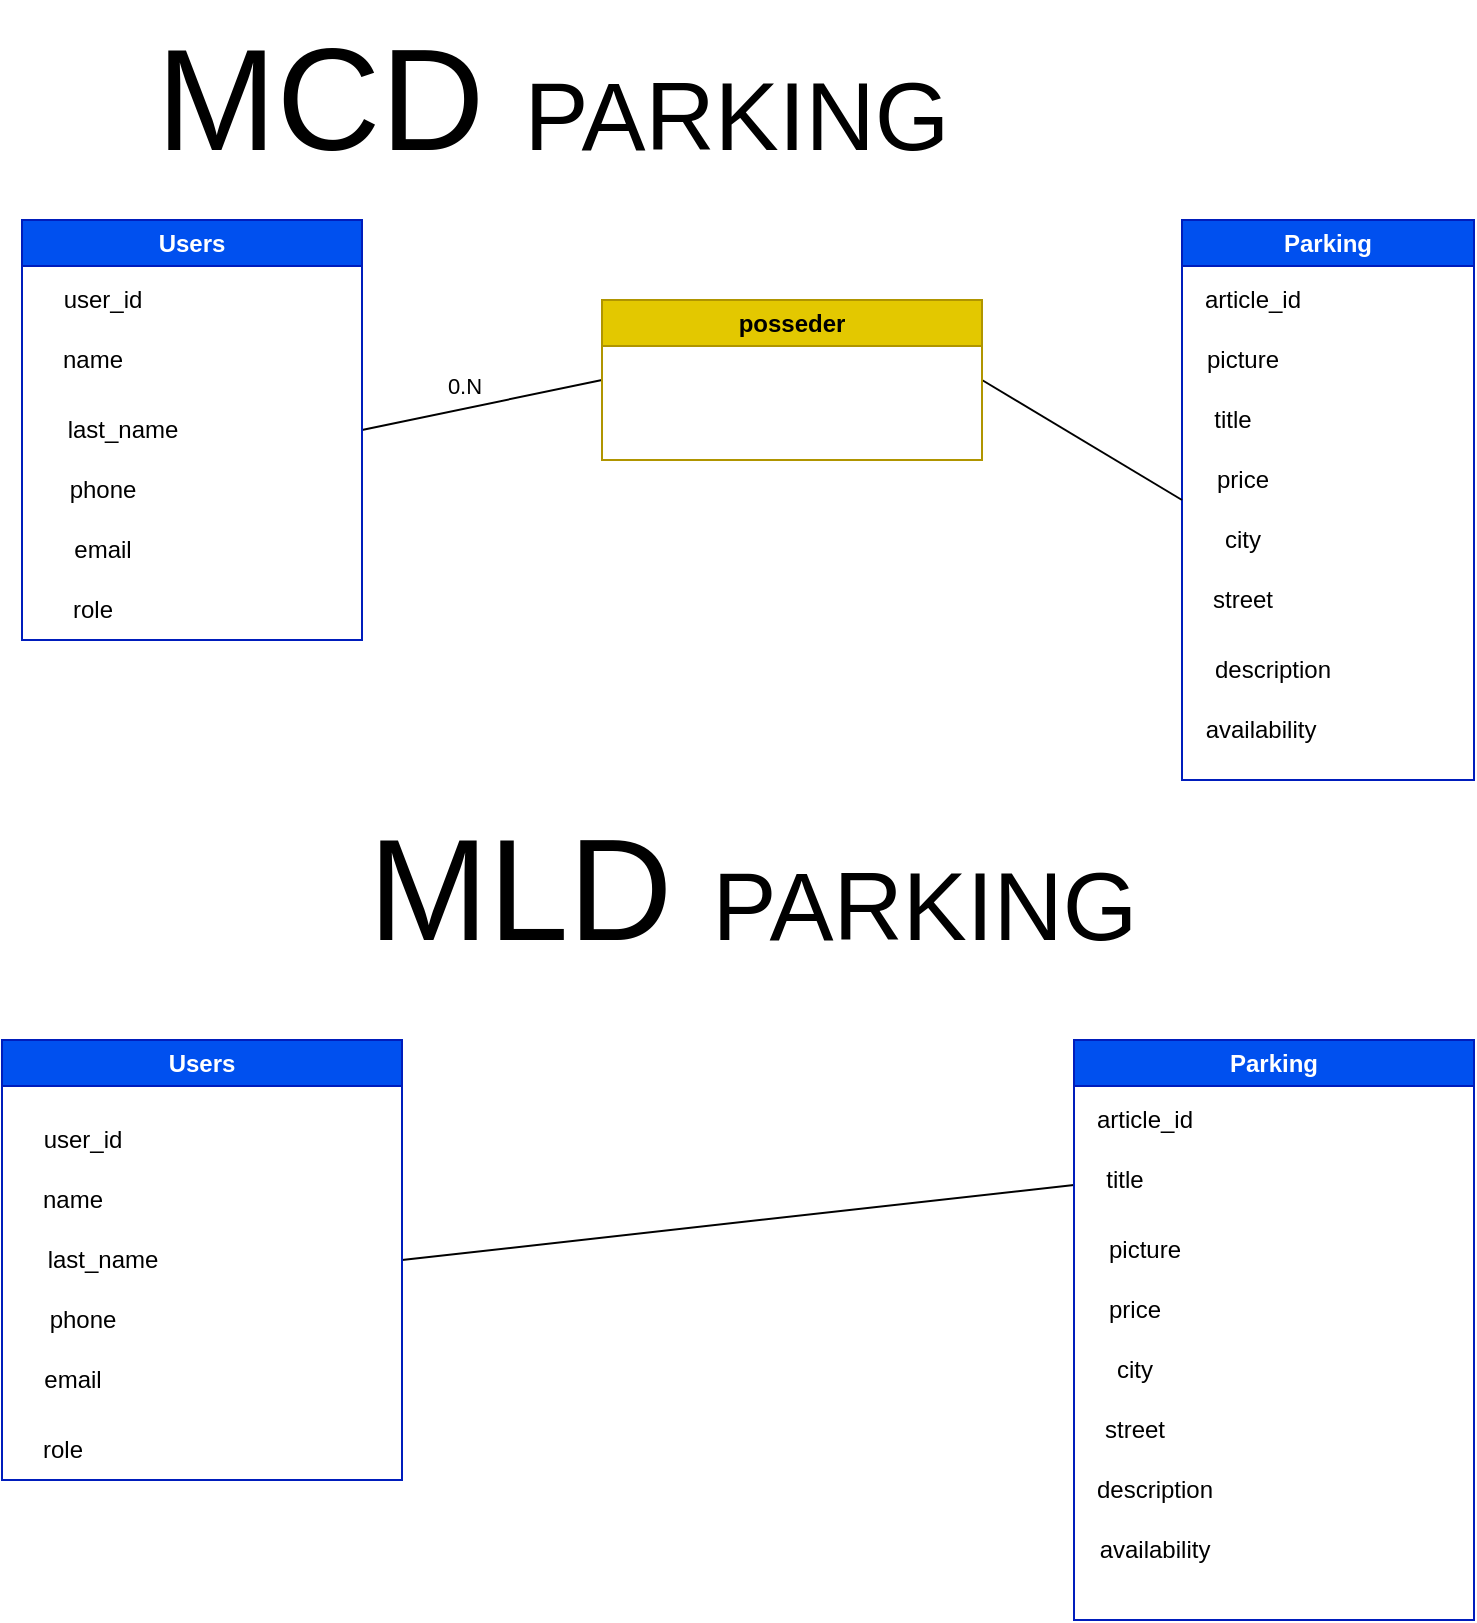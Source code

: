 <mxfile>
    <diagram id="eqbnVeTcjXjihsbE8R2z" name="Page-1">
        <mxGraphModel dx="1272" dy="521" grid="1" gridSize="10" guides="1" tooltips="1" connect="1" arrows="1" fold="1" page="1" pageScale="1" pageWidth="827" pageHeight="1169" math="0" shadow="0">
            <root>
                <mxCell id="0"/>
                <mxCell id="1" parent="0"/>
                <mxCell id="11" style="edgeStyle=none;html=1;exitX=1;exitY=0.5;exitDx=0;exitDy=0;entryX=0;entryY=0.5;entryDx=0;entryDy=0;endArrow=none;endFill=0;" parent="1" source="3" target="10" edge="1">
                    <mxGeometry relative="1" as="geometry"/>
                </mxCell>
                <mxCell id="13" value="0.N" style="edgeLabel;html=1;align=center;verticalAlign=middle;resizable=0;points=[];" parent="11" vertex="1" connectable="0">
                    <mxGeometry x="0.172" y="-1" relative="1" as="geometry">
                        <mxPoint x="-20" y="-9" as="offset"/>
                    </mxGeometry>
                </mxCell>
                <mxCell id="3" value="Users" style="swimlane;whiteSpace=wrap;html=1;fillColor=#0050ef;strokeColor=#001DBC;fontColor=#ffffff;startSize=23;" parent="1" vertex="1">
                    <mxGeometry x="40" y="120" width="170" height="210" as="geometry"/>
                </mxCell>
                <mxCell id="24" value="name" style="text;html=1;align=center;verticalAlign=middle;resizable=0;points=[];autosize=1;strokeColor=none;fillColor=none;fontSize=12;" parent="3" vertex="1">
                    <mxGeometry x="10" y="55" width="50" height="30" as="geometry"/>
                </mxCell>
                <mxCell id="25" value="last_name" style="text;html=1;align=center;verticalAlign=middle;resizable=0;points=[];autosize=1;strokeColor=none;fillColor=none;fontSize=12;" parent="3" vertex="1">
                    <mxGeometry x="10" y="90" width="80" height="30" as="geometry"/>
                </mxCell>
                <mxCell id="26" value="phone" style="text;html=1;align=center;verticalAlign=middle;resizable=0;points=[];autosize=1;strokeColor=none;fillColor=none;fontSize=12;" parent="3" vertex="1">
                    <mxGeometry x="10" y="120" width="60" height="30" as="geometry"/>
                </mxCell>
                <mxCell id="27" value="email" style="text;html=1;align=center;verticalAlign=middle;resizable=0;points=[];autosize=1;strokeColor=none;fillColor=none;fontSize=12;" parent="3" vertex="1">
                    <mxGeometry x="15" y="150" width="50" height="30" as="geometry"/>
                </mxCell>
                <mxCell id="30" value="role" style="text;html=1;align=center;verticalAlign=middle;resizable=0;points=[];autosize=1;strokeColor=none;fillColor=none;fontSize=12;" parent="3" vertex="1">
                    <mxGeometry x="15" y="180" width="40" height="30" as="geometry"/>
                </mxCell>
                <mxCell id="4" value="Parking" style="swimlane;whiteSpace=wrap;html=1;fillColor=#0050ef;fontColor=#ffffff;strokeColor=#001DBC;" parent="1" vertex="1">
                    <mxGeometry x="620" y="120" width="146" height="280" as="geometry"/>
                </mxCell>
                <mxCell id="31" value="article_id" style="text;html=1;align=center;verticalAlign=middle;resizable=0;points=[];autosize=1;strokeColor=none;fillColor=none;fontSize=12;" parent="4" vertex="1">
                    <mxGeometry y="25" width="70" height="30" as="geometry"/>
                </mxCell>
                <mxCell id="33" value="title" style="text;html=1;align=center;verticalAlign=middle;resizable=0;points=[];autosize=1;strokeColor=none;fillColor=none;fontSize=12;" parent="4" vertex="1">
                    <mxGeometry x="5" y="85" width="40" height="30" as="geometry"/>
                </mxCell>
                <mxCell id="35" value="city" style="text;html=1;align=center;verticalAlign=middle;resizable=0;points=[];autosize=1;strokeColor=none;fillColor=none;fontSize=12;" parent="4" vertex="1">
                    <mxGeometry x="10" y="145" width="40" height="30" as="geometry"/>
                </mxCell>
                <mxCell id="34" value="price" style="text;html=1;align=center;verticalAlign=middle;resizable=0;points=[];autosize=1;strokeColor=none;fillColor=none;fontSize=12;" parent="4" vertex="1">
                    <mxGeometry x="5" y="115" width="50" height="30" as="geometry"/>
                </mxCell>
                <mxCell id="39" value="description&lt;br&gt;" style="text;html=1;align=center;verticalAlign=middle;resizable=0;points=[];autosize=1;strokeColor=none;fillColor=none;fontSize=12;" parent="4" vertex="1">
                    <mxGeometry x="5" y="210" width="80" height="30" as="geometry"/>
                </mxCell>
                <mxCell id="57" value="availability" style="text;html=1;align=center;verticalAlign=middle;resizable=0;points=[];autosize=1;strokeColor=none;fillColor=none;" vertex="1" parent="4">
                    <mxGeometry x="-1" y="240" width="80" height="30" as="geometry"/>
                </mxCell>
                <mxCell id="12" style="edgeStyle=none;html=1;exitX=1;exitY=0.5;exitDx=0;exitDy=0;entryX=0;entryY=0.5;entryDx=0;entryDy=0;endArrow=none;endFill=0;" parent="1" source="10" target="4" edge="1">
                    <mxGeometry relative="1" as="geometry"/>
                </mxCell>
                <mxCell id="10" value="posseder" style="swimlane;whiteSpace=wrap;html=1;fillColor=#e3c800;fontColor=#000000;strokeColor=#B09500;" parent="1" vertex="1">
                    <mxGeometry x="330" y="160" width="190" height="80" as="geometry"/>
                </mxCell>
                <mxCell id="14" value="&lt;font style=&quot;font-size: 72px;&quot;&gt;MCD &lt;/font&gt;&lt;font style=&quot;font-size: 48px;&quot;&gt;PARKING&lt;/font&gt;&lt;font style=&quot;font-size: 72px;&quot;&gt;&amp;nbsp;&lt;/font&gt;" style="text;html=1;align=center;verticalAlign=middle;resizable=0;points=[];autosize=1;strokeColor=none;fillColor=none;" parent="1" vertex="1">
                    <mxGeometry x="95" y="10" width="440" height="100" as="geometry"/>
                </mxCell>
                <mxCell id="15" value="MLD &lt;font style=&quot;font-size: 48px;&quot;&gt;PARKING&lt;/font&gt;" style="text;html=1;align=center;verticalAlign=middle;resizable=0;points=[];autosize=1;strokeColor=none;fillColor=none;fontSize=72;" parent="1" vertex="1">
                    <mxGeometry x="200" y="405" width="410" height="100" as="geometry"/>
                </mxCell>
                <mxCell id="56" style="edgeStyle=none;html=1;exitX=1;exitY=0.5;exitDx=0;exitDy=0;entryX=0;entryY=0.25;entryDx=0;entryDy=0;fontSize=48;endArrow=none;endFill=0;" parent="1" source="20" target="21" edge="1">
                    <mxGeometry relative="1" as="geometry"/>
                </mxCell>
                <mxCell id="20" value="Users" style="swimlane;whiteSpace=wrap;html=1;fontSize=12;fillColor=#0050ef;fontColor=#ffffff;strokeColor=#001DBC;" parent="1" vertex="1">
                    <mxGeometry x="30" y="530" width="200" height="220" as="geometry"/>
                </mxCell>
                <mxCell id="42" value="last_name" style="text;html=1;align=center;verticalAlign=middle;resizable=0;points=[];autosize=1;strokeColor=none;fillColor=none;fontSize=12;" parent="20" vertex="1">
                    <mxGeometry x="10" y="95" width="80" height="30" as="geometry"/>
                </mxCell>
                <mxCell id="44" value="email" style="text;html=1;align=center;verticalAlign=middle;resizable=0;points=[];autosize=1;strokeColor=none;fillColor=none;fontSize=12;" parent="20" vertex="1">
                    <mxGeometry x="10" y="155" width="50" height="30" as="geometry"/>
                </mxCell>
                <mxCell id="43" value="phone" style="text;html=1;align=center;verticalAlign=middle;resizable=0;points=[];autosize=1;strokeColor=none;fillColor=none;fontSize=12;" parent="20" vertex="1">
                    <mxGeometry x="10" y="125" width="60" height="30" as="geometry"/>
                </mxCell>
                <mxCell id="45" value="role" style="text;html=1;align=center;verticalAlign=middle;resizable=0;points=[];autosize=1;strokeColor=none;fillColor=none;fontSize=12;" parent="20" vertex="1">
                    <mxGeometry x="10" y="190" width="40" height="30" as="geometry"/>
                </mxCell>
                <mxCell id="41" value="name" style="text;html=1;align=center;verticalAlign=middle;resizable=0;points=[];autosize=1;strokeColor=none;fillColor=none;fontSize=12;" parent="20" vertex="1">
                    <mxGeometry x="10" y="65" width="50" height="30" as="geometry"/>
                </mxCell>
                <mxCell id="40" value="user_id" style="text;html=1;align=center;verticalAlign=middle;resizable=0;points=[];autosize=1;strokeColor=none;fillColor=none;fontSize=12;" parent="20" vertex="1">
                    <mxGeometry x="10" y="35" width="60" height="30" as="geometry"/>
                </mxCell>
                <mxCell id="21" value="Parking" style="swimlane;whiteSpace=wrap;html=1;fontSize=12;startSize=23;fillColor=#0050ef;fontColor=#ffffff;strokeColor=#001DBC;" parent="1" vertex="1">
                    <mxGeometry x="566" y="530" width="200" height="290" as="geometry"/>
                </mxCell>
                <mxCell id="47" value="picture" style="text;html=1;align=center;verticalAlign=middle;resizable=0;points=[];autosize=1;strokeColor=none;fillColor=none;fontSize=12;" parent="21" vertex="1">
                    <mxGeometry x="5" y="90" width="60" height="30" as="geometry"/>
                </mxCell>
                <mxCell id="46" value="article_id" style="text;html=1;align=center;verticalAlign=middle;resizable=0;points=[];autosize=1;strokeColor=none;fillColor=none;fontSize=12;" parent="21" vertex="1">
                    <mxGeometry y="25" width="70" height="30" as="geometry"/>
                </mxCell>
                <mxCell id="49" value="price" style="text;html=1;align=center;verticalAlign=middle;resizable=0;points=[];autosize=1;strokeColor=none;fillColor=none;fontSize=12;" parent="21" vertex="1">
                    <mxGeometry x="5" y="120" width="50" height="30" as="geometry"/>
                </mxCell>
                <mxCell id="50" value="city" style="text;html=1;align=center;verticalAlign=middle;resizable=0;points=[];autosize=1;strokeColor=none;fillColor=none;fontSize=12;" parent="21" vertex="1">
                    <mxGeometry x="10" y="150" width="40" height="30" as="geometry"/>
                </mxCell>
                <mxCell id="51" value="street" style="text;html=1;align=center;verticalAlign=middle;resizable=0;points=[];autosize=1;strokeColor=none;fillColor=none;fontSize=12;" parent="21" vertex="1">
                    <mxGeometry x="5" y="180" width="50" height="30" as="geometry"/>
                </mxCell>
                <mxCell id="53" value="description" style="text;html=1;align=center;verticalAlign=middle;resizable=0;points=[];autosize=1;strokeColor=none;fillColor=none;fontSize=12;" parent="21" vertex="1">
                    <mxGeometry y="210" width="80" height="30" as="geometry"/>
                </mxCell>
                <mxCell id="48" value="title" style="text;html=1;align=center;verticalAlign=middle;resizable=0;points=[];autosize=1;strokeColor=none;fillColor=none;fontSize=12;" parent="21" vertex="1">
                    <mxGeometry x="5" y="55" width="40" height="30" as="geometry"/>
                </mxCell>
                <mxCell id="59" value="availability" style="text;html=1;align=center;verticalAlign=middle;resizable=0;points=[];autosize=1;strokeColor=none;fillColor=none;" vertex="1" parent="21">
                    <mxGeometry y="240" width="80" height="30" as="geometry"/>
                </mxCell>
                <mxCell id="23" value="user_id" style="text;html=1;align=center;verticalAlign=middle;resizable=0;points=[];autosize=1;strokeColor=none;fillColor=none;fontSize=12;" parent="1" vertex="1">
                    <mxGeometry x="50" y="145" width="60" height="30" as="geometry"/>
                </mxCell>
                <mxCell id="32" value="picture" style="text;html=1;align=center;verticalAlign=middle;resizable=0;points=[];autosize=1;strokeColor=none;fillColor=none;fontSize=12;" parent="1" vertex="1">
                    <mxGeometry x="620" y="175" width="60" height="30" as="geometry"/>
                </mxCell>
                <mxCell id="38" value="street" style="text;html=1;align=center;verticalAlign=middle;resizable=0;points=[];autosize=1;strokeColor=none;fillColor=none;fontSize=12;" parent="1" vertex="1">
                    <mxGeometry x="625" y="295" width="50" height="30" as="geometry"/>
                </mxCell>
            </root>
        </mxGraphModel>
    </diagram>
</mxfile>